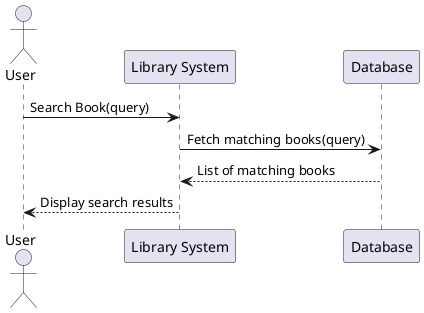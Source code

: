 @startuml
actor User
participant "Library System" as System
participant "Database" as DB

User -> System: Search Book(query)
System -> DB: Fetch matching books(query)
DB --> System: List of matching books
System --> User: Display search results
@enduml
